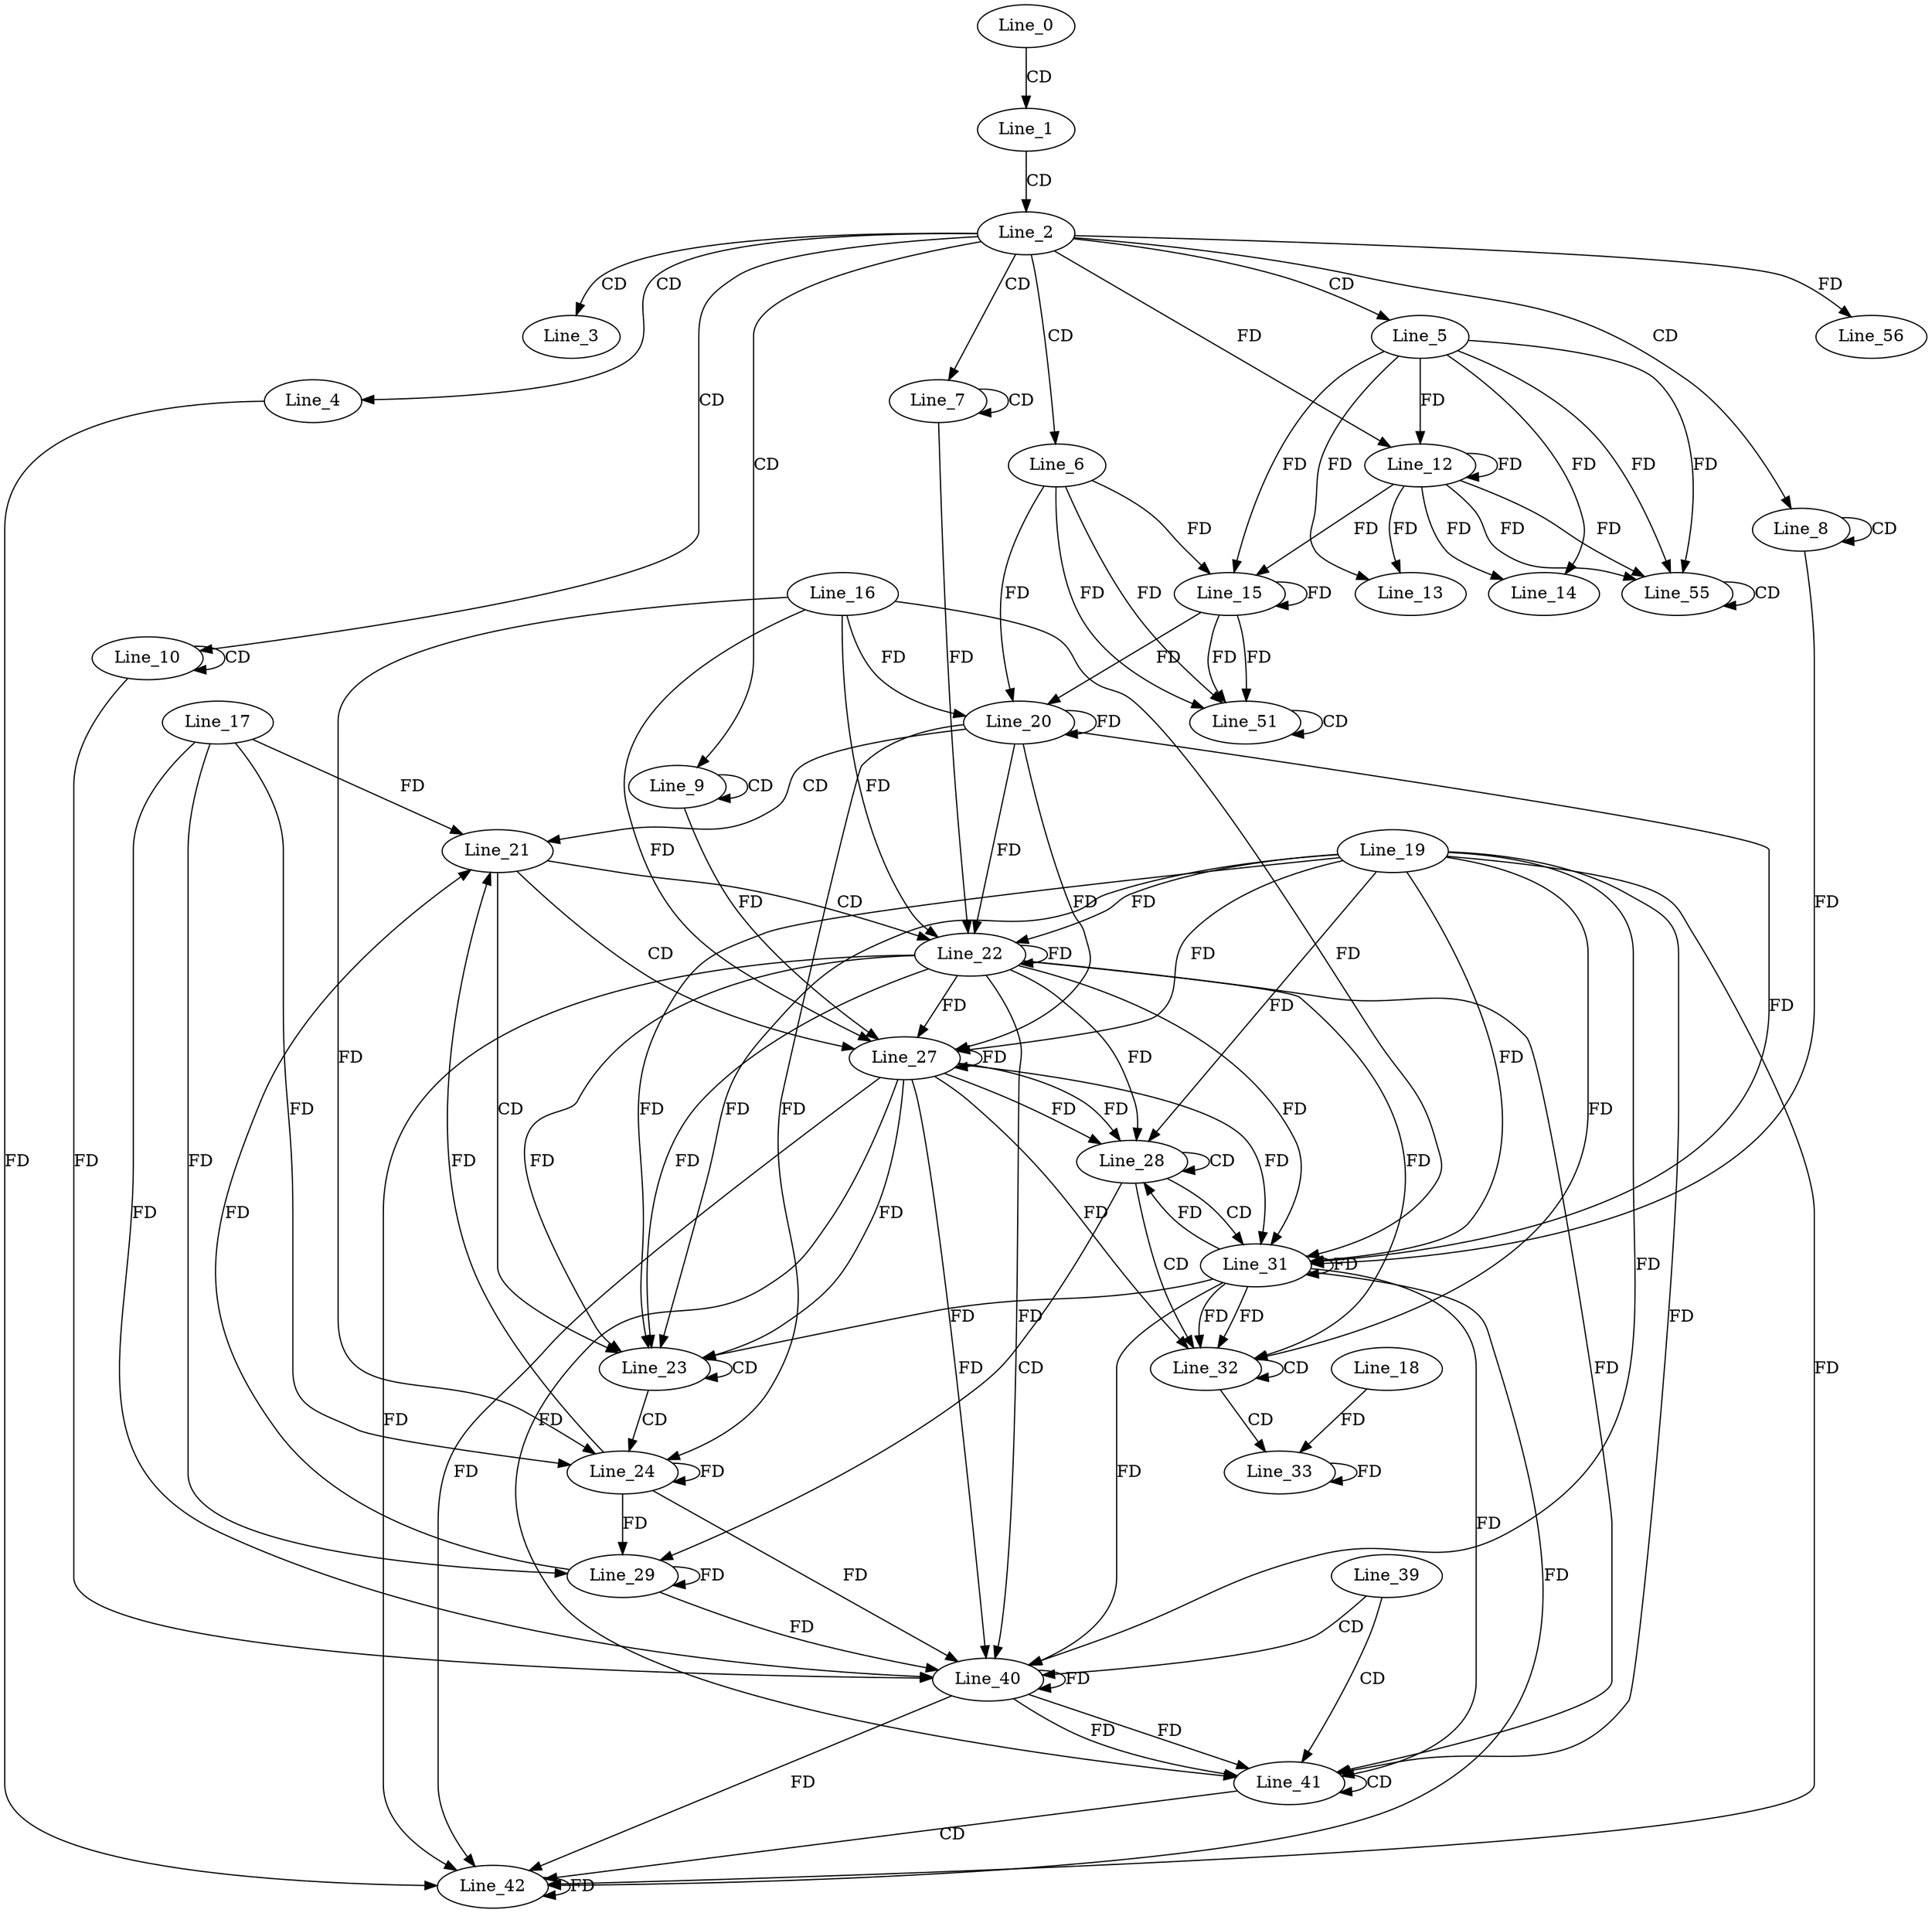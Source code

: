 digraph G {
  Line_0;
  Line_1;
  Line_2;
  Line_3;
  Line_4;
  Line_5;
  Line_6;
  Line_7;
  Line_7;
  Line_8;
  Line_8;
  Line_9;
  Line_9;
  Line_10;
  Line_10;
  Line_12;
  Line_12;
  Line_13;
  Line_14;
  Line_15;
  Line_15;
  Line_20;
  Line_16;
  Line_20;
  Line_20;
  Line_21;
  Line_17;
  Line_22;
  Line_19;
  Line_22;
  Line_23;
  Line_23;
  Line_24;
  Line_27;
  Line_27;
  Line_28;
  Line_28;
  Line_29;
  Line_31;
  Line_31;
  Line_32;
  Line_32;
  Line_33;
  Line_18;
  Line_39;
  Line_40;
  Line_40;
  Line_41;
  Line_41;
  Line_42;
  Line_42;
  Line_51;
  Line_51;
  Line_55;
  Line_55;
  Line_56;
  Line_0 -> Line_1 [ label="CD" ];
  Line_1 -> Line_2 [ label="CD" ];
  Line_2 -> Line_3 [ label="CD" ];
  Line_2 -> Line_4 [ label="CD" ];
  Line_2 -> Line_5 [ label="CD" ];
  Line_2 -> Line_6 [ label="CD" ];
  Line_2 -> Line_7 [ label="CD" ];
  Line_7 -> Line_7 [ label="CD" ];
  Line_2 -> Line_8 [ label="CD" ];
  Line_8 -> Line_8 [ label="CD" ];
  Line_2 -> Line_9 [ label="CD" ];
  Line_9 -> Line_9 [ label="CD" ];
  Line_2 -> Line_10 [ label="CD" ];
  Line_10 -> Line_10 [ label="CD" ];
  Line_5 -> Line_12 [ label="FD" ];
  Line_12 -> Line_12 [ label="FD" ];
  Line_2 -> Line_12 [ label="FD" ];
  Line_5 -> Line_13 [ label="FD" ];
  Line_12 -> Line_13 [ label="FD" ];
  Line_5 -> Line_14 [ label="FD" ];
  Line_12 -> Line_14 [ label="FD" ];
  Line_6 -> Line_15 [ label="FD" ];
  Line_15 -> Line_15 [ label="FD" ];
  Line_5 -> Line_15 [ label="FD" ];
  Line_12 -> Line_15 [ label="FD" ];
  Line_20 -> Line_20 [ label="FD" ];
  Line_16 -> Line_20 [ label="FD" ];
  Line_6 -> Line_20 [ label="FD" ];
  Line_15 -> Line_20 [ label="FD" ];
  Line_20 -> Line_21 [ label="CD" ];
  Line_17 -> Line_21 [ label="FD" ];
  Line_21 -> Line_22 [ label="CD" ];
  Line_22 -> Line_22 [ label="FD" ];
  Line_19 -> Line_22 [ label="FD" ];
  Line_7 -> Line_22 [ label="FD" ];
  Line_20 -> Line_22 [ label="FD" ];
  Line_16 -> Line_22 [ label="FD" ];
  Line_21 -> Line_23 [ label="CD" ];
  Line_22 -> Line_23 [ label="FD" ];
  Line_19 -> Line_23 [ label="FD" ];
  Line_23 -> Line_23 [ label="CD" ];
  Line_22 -> Line_23 [ label="FD" ];
  Line_19 -> Line_23 [ label="FD" ];
  Line_23 -> Line_24 [ label="CD" ];
  Line_24 -> Line_24 [ label="FD" ];
  Line_17 -> Line_24 [ label="FD" ];
  Line_20 -> Line_24 [ label="FD" ];
  Line_16 -> Line_24 [ label="FD" ];
  Line_21 -> Line_27 [ label="CD" ];
  Line_22 -> Line_27 [ label="FD" ];
  Line_27 -> Line_27 [ label="FD" ];
  Line_19 -> Line_27 [ label="FD" ];
  Line_9 -> Line_27 [ label="FD" ];
  Line_20 -> Line_27 [ label="FD" ];
  Line_16 -> Line_27 [ label="FD" ];
  Line_27 -> Line_28 [ label="FD" ];
  Line_28 -> Line_28 [ label="CD" ];
  Line_22 -> Line_28 [ label="FD" ];
  Line_27 -> Line_28 [ label="FD" ];
  Line_19 -> Line_28 [ label="FD" ];
  Line_28 -> Line_29 [ label="CD" ];
  Line_24 -> Line_29 [ label="FD" ];
  Line_29 -> Line_29 [ label="FD" ];
  Line_17 -> Line_29 [ label="FD" ];
  Line_28 -> Line_31 [ label="CD" ];
  Line_22 -> Line_31 [ label="FD" ];
  Line_27 -> Line_31 [ label="FD" ];
  Line_31 -> Line_31 [ label="FD" ];
  Line_19 -> Line_31 [ label="FD" ];
  Line_8 -> Line_31 [ label="FD" ];
  Line_20 -> Line_31 [ label="FD" ];
  Line_16 -> Line_31 [ label="FD" ];
  Line_28 -> Line_32 [ label="CD" ];
  Line_31 -> Line_32 [ label="FD" ];
  Line_32 -> Line_32 [ label="CD" ];
  Line_22 -> Line_32 [ label="FD" ];
  Line_27 -> Line_32 [ label="FD" ];
  Line_31 -> Line_32 [ label="FD" ];
  Line_19 -> Line_32 [ label="FD" ];
  Line_32 -> Line_33 [ label="CD" ];
  Line_33 -> Line_33 [ label="FD" ];
  Line_18 -> Line_33 [ label="FD" ];
  Line_39 -> Line_40 [ label="CD" ];
  Line_22 -> Line_40 [ label="FD" ];
  Line_27 -> Line_40 [ label="FD" ];
  Line_31 -> Line_40 [ label="FD" ];
  Line_19 -> Line_40 [ label="FD" ];
  Line_40 -> Line_40 [ label="FD" ];
  Line_10 -> Line_40 [ label="FD" ];
  Line_24 -> Line_40 [ label="FD" ];
  Line_29 -> Line_40 [ label="FD" ];
  Line_17 -> Line_40 [ label="FD" ];
  Line_39 -> Line_41 [ label="CD" ];
  Line_40 -> Line_41 [ label="FD" ];
  Line_41 -> Line_41 [ label="CD" ];
  Line_22 -> Line_41 [ label="FD" ];
  Line_27 -> Line_41 [ label="FD" ];
  Line_31 -> Line_41 [ label="FD" ];
  Line_19 -> Line_41 [ label="FD" ];
  Line_40 -> Line_41 [ label="FD" ];
  Line_41 -> Line_42 [ label="CD" ];
  Line_4 -> Line_42 [ label="FD" ];
  Line_42 -> Line_42 [ label="FD" ];
  Line_22 -> Line_42 [ label="FD" ];
  Line_27 -> Line_42 [ label="FD" ];
  Line_31 -> Line_42 [ label="FD" ];
  Line_19 -> Line_42 [ label="FD" ];
  Line_40 -> Line_42 [ label="FD" ];
  Line_6 -> Line_51 [ label="FD" ];
  Line_15 -> Line_51 [ label="FD" ];
  Line_51 -> Line_51 [ label="CD" ];
  Line_6 -> Line_51 [ label="FD" ];
  Line_15 -> Line_51 [ label="FD" ];
  Line_5 -> Line_55 [ label="FD" ];
  Line_12 -> Line_55 [ label="FD" ];
  Line_55 -> Line_55 [ label="CD" ];
  Line_5 -> Line_55 [ label="FD" ];
  Line_12 -> Line_55 [ label="FD" ];
  Line_2 -> Line_56 [ label="FD" ];
  Line_24 -> Line_21 [ label="FD" ];
  Line_29 -> Line_21 [ label="FD" ];
  Line_27 -> Line_23 [ label="FD" ];
  Line_31 -> Line_23 [ label="FD" ];
  Line_31 -> Line_28 [ label="FD" ];
}
